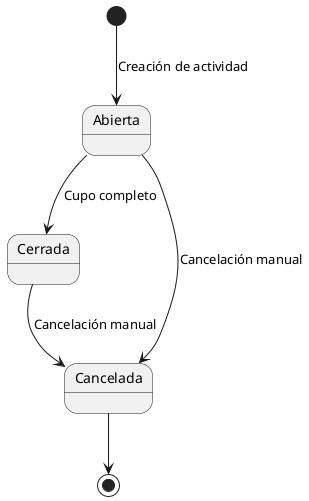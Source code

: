 @startuml
[*] --> Abierta : Creación de actividad
Abierta --> Cerrada : Cupo completo
Abierta --> Cancelada : Cancelación manual
Cerrada --> Cancelada : Cancelación manual
Cancelada --> [*]
@enduml
